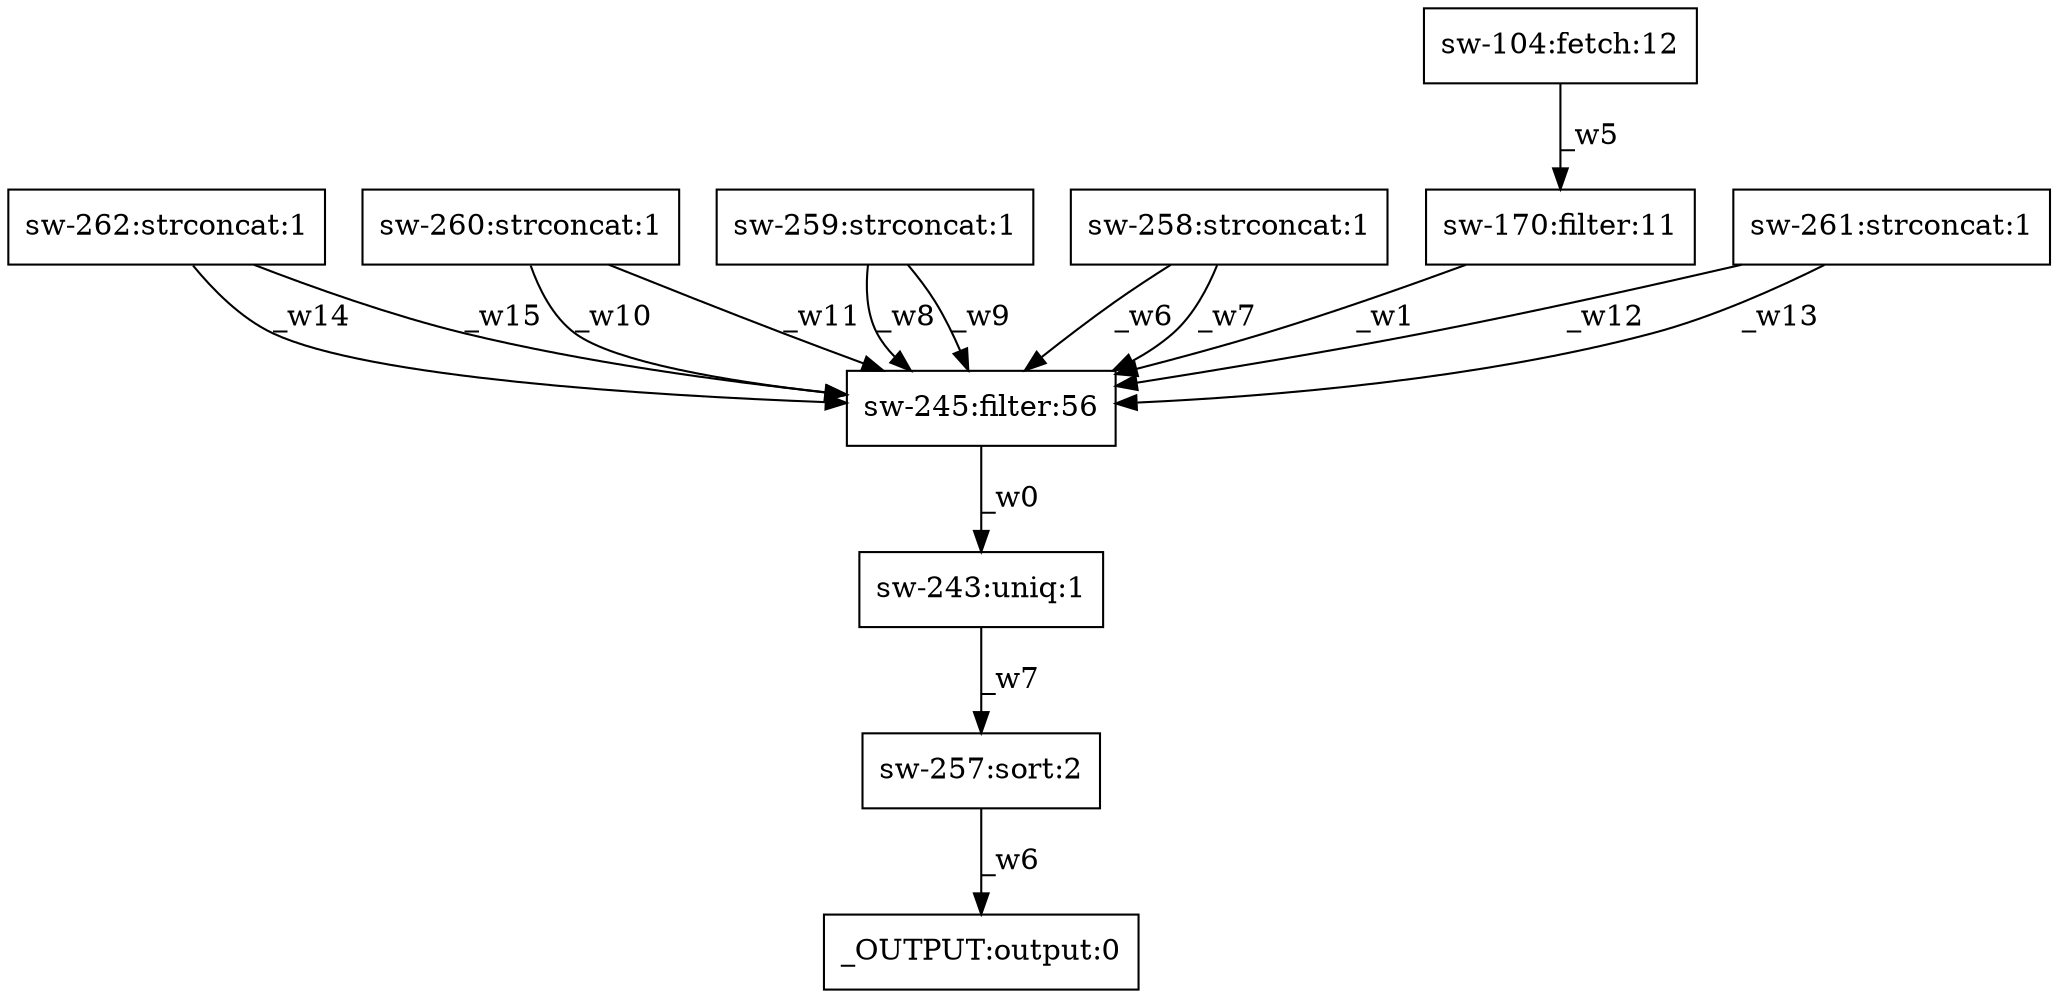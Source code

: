 digraph test1 { node [shape=box] "sw-262" [label="sw-262:strconcat:1"];"sw-257" [label="sw-257:sort:2"];"_OUTPUT" [label="_OUTPUT:output:0"];"sw-104" [label="sw-104:fetch:12"];"sw-260" [label="sw-260:strconcat:1"];"sw-259" [label="sw-259:strconcat:1"];"sw-258" [label="sw-258:strconcat:1"];"sw-170" [label="sw-170:filter:11"];"sw-245" [label="sw-245:filter:56"];"sw-243" [label="sw-243:uniq:1"];"sw-261" [label="sw-261:strconcat:1"];"sw-245" -> "sw-243" [label="_w0"];"sw-170" -> "sw-245" [label="_w1"];"sw-104" -> "sw-170" [label="_w5"];"sw-257" -> "_OUTPUT" [label="_w6"];"sw-243" -> "sw-257" [label="_w7"];"sw-258" -> "sw-245" [label="_w6"];"sw-258" -> "sw-245" [label="_w7"];"sw-259" -> "sw-245" [label="_w8"];"sw-259" -> "sw-245" [label="_w9"];"sw-260" -> "sw-245" [label="_w10"];"sw-260" -> "sw-245" [label="_w11"];"sw-261" -> "sw-245" [label="_w12"];"sw-261" -> "sw-245" [label="_w13"];"sw-262" -> "sw-245" [label="_w14"];"sw-262" -> "sw-245" [label="_w15"];}